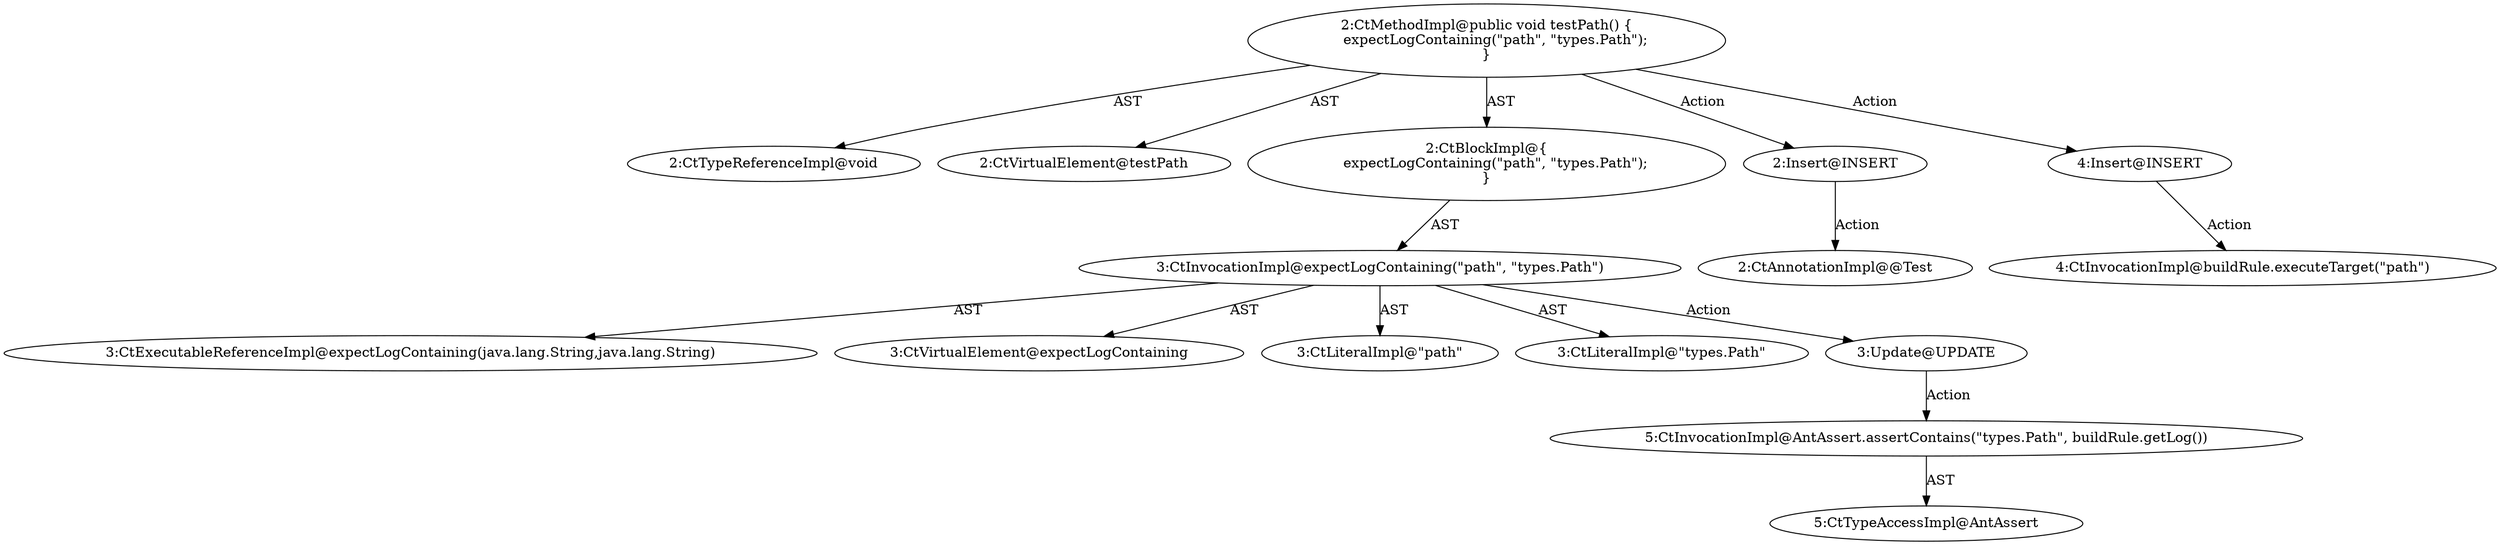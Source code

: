 digraph "testPath#?" {
0 [label="2:CtTypeReferenceImpl@void" shape=ellipse]
1 [label="2:CtVirtualElement@testPath" shape=ellipse]
2 [label="3:CtExecutableReferenceImpl@expectLogContaining(java.lang.String,java.lang.String)" shape=ellipse]
3 [label="3:CtVirtualElement@expectLogContaining" shape=ellipse]
4 [label="3:CtLiteralImpl@\"path\"" shape=ellipse]
5 [label="3:CtLiteralImpl@\"types.Path\"" shape=ellipse]
6 [label="3:CtInvocationImpl@expectLogContaining(\"path\", \"types.Path\")" shape=ellipse]
7 [label="2:CtBlockImpl@\{
    expectLogContaining(\"path\", \"types.Path\");
\}" shape=ellipse]
8 [label="2:CtMethodImpl@public void testPath() \{
    expectLogContaining(\"path\", \"types.Path\");
\}" shape=ellipse]
9 [label="3:Update@UPDATE" shape=ellipse]
10 [label="5:CtInvocationImpl@AntAssert.assertContains(\"types.Path\", buildRule.getLog())" shape=ellipse]
11 [label="5:CtTypeAccessImpl@AntAssert" shape=ellipse]
12 [label="2:Insert@INSERT" shape=ellipse]
13 [label="2:CtAnnotationImpl@@Test" shape=ellipse]
14 [label="4:Insert@INSERT" shape=ellipse]
15 [label="4:CtInvocationImpl@buildRule.executeTarget(\"path\")" shape=ellipse]
6 -> 3 [label="AST"];
6 -> 2 [label="AST"];
6 -> 4 [label="AST"];
6 -> 5 [label="AST"];
6 -> 9 [label="Action"];
7 -> 6 [label="AST"];
8 -> 1 [label="AST"];
8 -> 0 [label="AST"];
8 -> 7 [label="AST"];
8 -> 12 [label="Action"];
8 -> 14 [label="Action"];
9 -> 10 [label="Action"];
10 -> 11 [label="AST"];
12 -> 13 [label="Action"];
14 -> 15 [label="Action"];
}